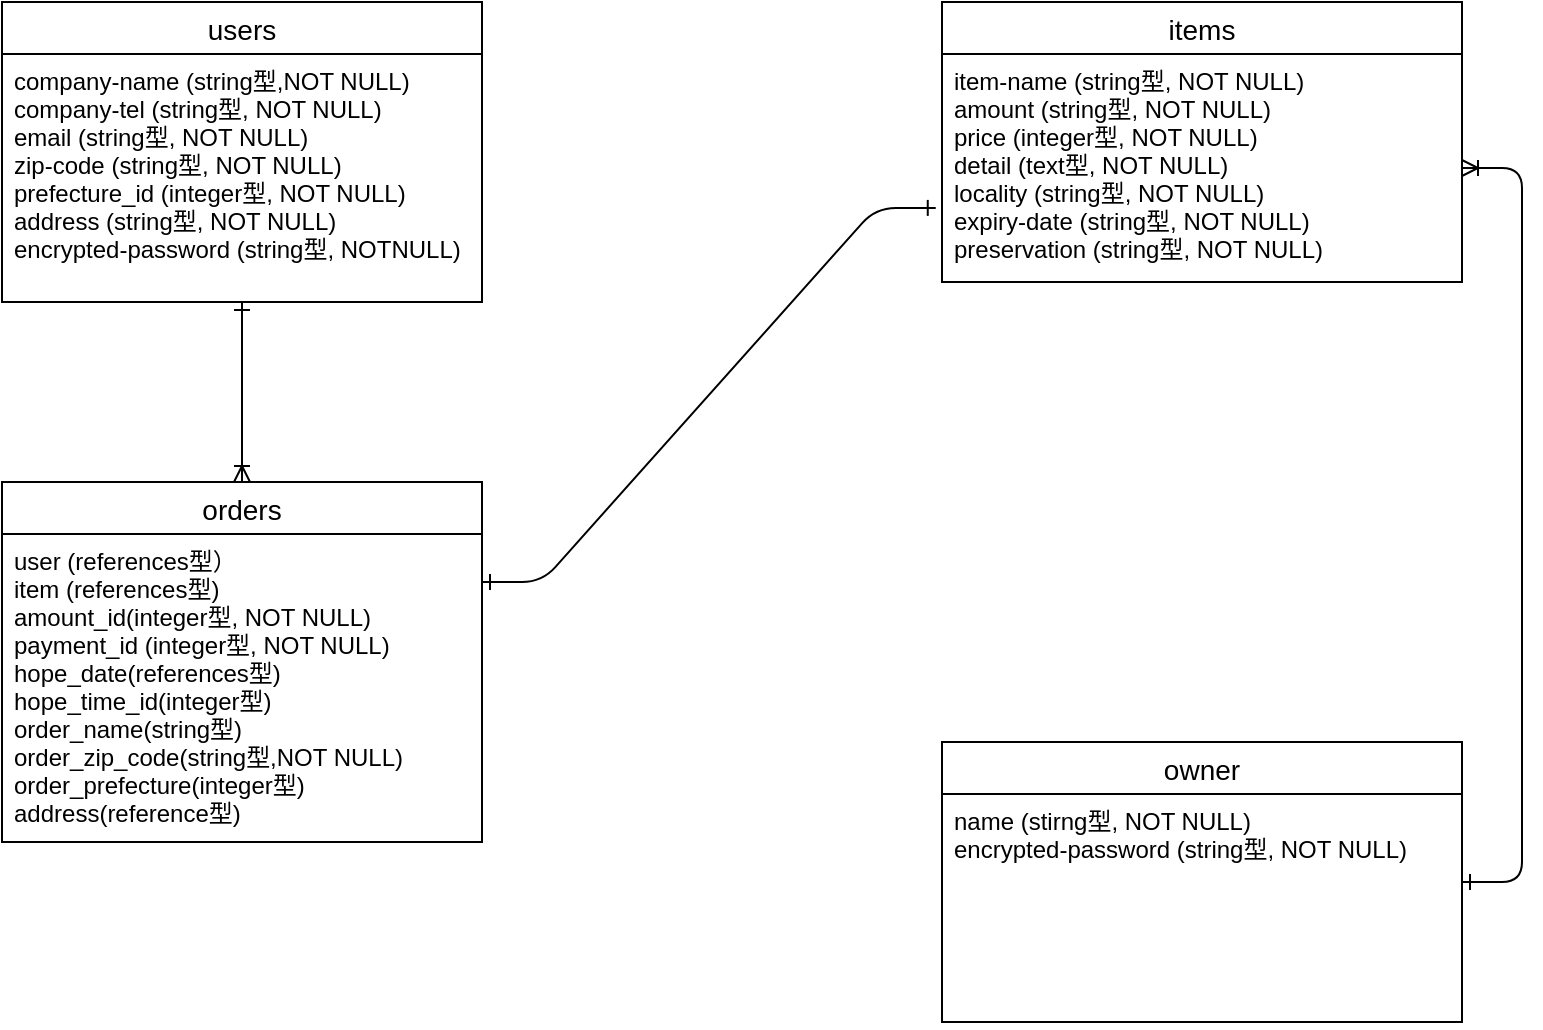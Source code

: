 <mxfile pages="2">
    <diagram id="hfToS-bDIWEnh0XIH3uD" name="ページ1">
        <mxGraphModel dx="579" dy="626" grid="1" gridSize="10" guides="1" tooltips="1" connect="1" arrows="1" fold="1" page="1" pageScale="1" pageWidth="850" pageHeight="1100" math="0" shadow="0">
            <root>
                <mxCell id="0"/>
                <mxCell id="1" parent="0"/>
                <mxCell id="9" value="users" style="swimlane;fontStyle=0;childLayout=stackLayout;horizontal=1;startSize=26;horizontalStack=0;resizeParent=1;resizeParentMax=0;resizeLast=0;collapsible=1;marginBottom=0;align=center;fontSize=14;" parent="1" vertex="1">
                    <mxGeometry x="30" y="30" width="240" height="150" as="geometry"/>
                </mxCell>
                <mxCell id="10" value="company-name (string型,NOT NULL)&#10;company-tel (string型, NOT NULL)&#10;email (string型, NOT NULL)&#10;zip-code (string型, NOT NULL)&#10;prefecture_id (integer型, NOT NULL)&#10;address (string型, NOT NULL)&#10;encrypted-password (string型, NOTNULL)" style="text;strokeColor=none;fillColor=none;spacingLeft=4;spacingRight=4;overflow=hidden;rotatable=0;points=[[0,0.5],[1,0.5]];portConstraint=eastwest;fontSize=12;" parent="9" vertex="1">
                    <mxGeometry y="26" width="240" height="124" as="geometry"/>
                </mxCell>
                <mxCell id="CzR_rL5oW1h_GJkthz_w-10" value="items" style="swimlane;fontStyle=0;childLayout=stackLayout;horizontal=1;startSize=26;horizontalStack=0;resizeParent=1;resizeParentMax=0;resizeLast=0;collapsible=1;marginBottom=0;align=center;fontSize=14;" parent="1" vertex="1">
                    <mxGeometry x="500" y="30" width="260" height="140" as="geometry"/>
                </mxCell>
                <mxCell id="CzR_rL5oW1h_GJkthz_w-11" value="item-name (string型, NOT NULL)&#10;amount (string型, NOT NULL)&#10;price (integer型, NOT NULL)&#10;detail (text型, NOT NULL)&#10;locality (string型, NOT NULL)&#10;expiry-date (string型, NOT NULL)&#10;preservation (string型, NOT NULL)" style="text;strokeColor=none;fillColor=none;spacingLeft=4;spacingRight=4;overflow=hidden;rotatable=0;points=[[0,0.5],[1,0.5]];portConstraint=eastwest;fontSize=12;" parent="CzR_rL5oW1h_GJkthz_w-10" vertex="1">
                    <mxGeometry y="26" width="260" height="114" as="geometry"/>
                </mxCell>
                <mxCell id="CzR_rL5oW1h_GJkthz_w-19" value="orders" style="swimlane;fontStyle=0;childLayout=stackLayout;horizontal=1;startSize=26;horizontalStack=0;resizeParent=1;resizeParentMax=0;resizeLast=0;collapsible=1;marginBottom=0;align=center;fontSize=14;" parent="1" vertex="1">
                    <mxGeometry x="30" y="270" width="240" height="180" as="geometry"/>
                </mxCell>
                <mxCell id="CzR_rL5oW1h_GJkthz_w-20" value="user (references型）&#10;item (references型)&#10;amount_id(integer型, NOT NULL)&#10;payment_id (integer型, NOT NULL)&#10;hope_date(references型)&#10;hope_time_id(integer型)&#10;order_name(string型)&#10;order_zip_code(string型,NOT NULL)&#10;order_prefecture(integer型)&#10;address(reference型)" style="text;strokeColor=none;fillColor=none;spacingLeft=4;spacingRight=4;overflow=hidden;rotatable=0;points=[[0,0.5],[1,0.5]];portConstraint=eastwest;fontSize=12;" parent="CzR_rL5oW1h_GJkthz_w-19" vertex="1">
                    <mxGeometry y="26" width="240" height="154" as="geometry"/>
                </mxCell>
                <mxCell id="CzR_rL5oW1h_GJkthz_w-28" value="" style="fontSize=12;html=1;endArrow=ERone;endFill=1;startArrow=ERoneToMany;startFill=0;exitX=0.5;exitY=0;exitDx=0;exitDy=0;entryX=0.5;entryY=1;entryDx=0;entryDy=0;entryPerimeter=0;" parent="1" source="CzR_rL5oW1h_GJkthz_w-19" target="10" edge="1">
                    <mxGeometry width="100" height="100" relative="1" as="geometry">
                        <mxPoint x="189.5" y="250" as="sourcePoint"/>
                        <mxPoint x="150" y="210" as="targetPoint"/>
                    </mxGeometry>
                </mxCell>
                <mxCell id="CzR_rL5oW1h_GJkthz_w-37" value="" style="edgeStyle=entityRelationEdgeStyle;fontSize=12;html=1;endArrow=ERone;entryX=-0.012;entryY=0.675;entryDx=0;entryDy=0;entryPerimeter=0;startArrow=ERone;startFill=0;endFill=0;" parent="1" target="CzR_rL5oW1h_GJkthz_w-11" edge="1">
                    <mxGeometry width="100" height="100" relative="1" as="geometry">
                        <mxPoint x="270" y="320" as="sourcePoint"/>
                        <mxPoint x="370" y="220" as="targetPoint"/>
                    </mxGeometry>
                </mxCell>
                <mxCell id="CzR_rL5oW1h_GJkthz_w-38" value="" style="edgeStyle=entityRelationEdgeStyle;fontSize=12;html=1;endArrow=ERoneToMany;startArrow=ERone;startFill=0;" parent="1" target="CzR_rL5oW1h_GJkthz_w-11" edge="1">
                    <mxGeometry width="100" height="100" relative="1" as="geometry">
                        <mxPoint x="760" y="470" as="sourcePoint"/>
                        <mxPoint x="760" y="140" as="targetPoint"/>
                    </mxGeometry>
                </mxCell>
                <mxCell id="CzR_rL5oW1h_GJkthz_w-41" value="owner" style="swimlane;fontStyle=0;childLayout=stackLayout;horizontal=1;startSize=26;horizontalStack=0;resizeParent=1;resizeParentMax=0;resizeLast=0;collapsible=1;marginBottom=0;align=center;fontSize=14;" parent="1" vertex="1">
                    <mxGeometry x="500" y="400" width="260" height="140" as="geometry"/>
                </mxCell>
                <mxCell id="CzR_rL5oW1h_GJkthz_w-42" value="name (stirng型, NOT NULL)&#10;encrypted-password (string型, NOT NULL)&#10;" style="text;strokeColor=none;fillColor=none;spacingLeft=4;spacingRight=4;overflow=hidden;rotatable=0;points=[[0,0.5],[1,0.5]];portConstraint=eastwest;fontSize=12;" parent="CzR_rL5oW1h_GJkthz_w-41" vertex="1">
                    <mxGeometry y="26" width="260" height="114" as="geometry"/>
                </mxCell>
            </root>
        </mxGraphModel>
    </diagram>
    <diagram id="iRuMu5GTt8IYzdthJHjW" name="ページ2">
        <mxGraphModel grid="1" gridSize="10" guides="1" tooltips="1" connect="1" arrows="1" page="1" fold="1" pageScale="1" pageWidth="827" pageHeight="1169" math="0" shadow="0">
            <root>
                <mxCell id="LGRJBsweqkGXAYnV-NYi-0"/>
                <mxCell id="LGRJBsweqkGXAYnV-NYi-1" parent="LGRJBsweqkGXAYnV-NYi-0"/>
            </root>
        </mxGraphModel>
    </diagram>
</mxfile>